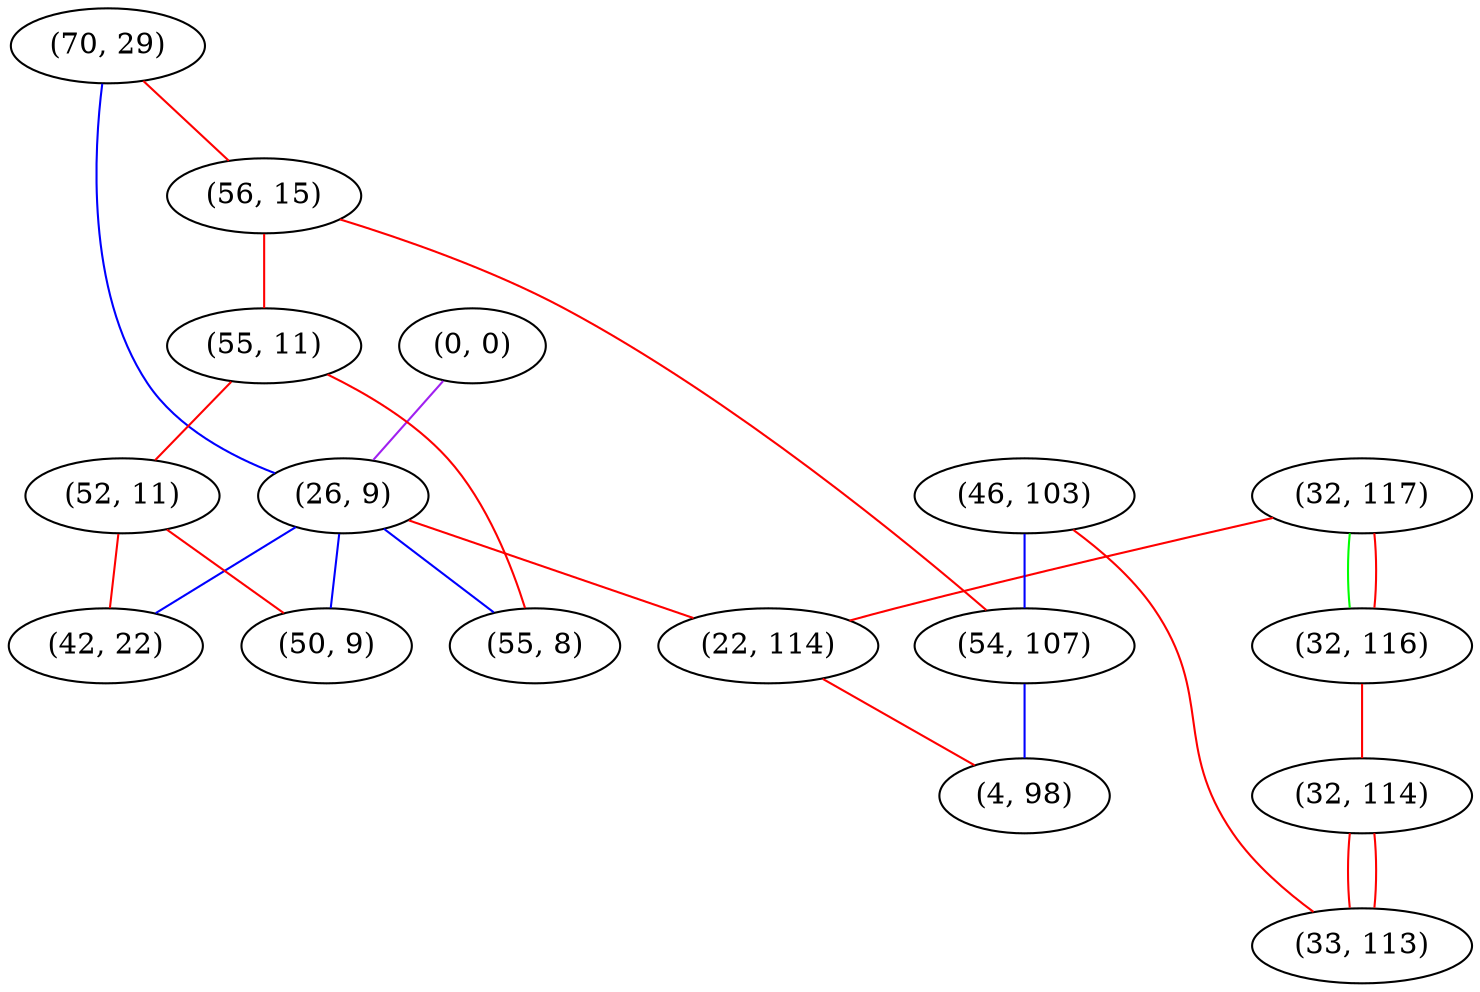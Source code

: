 graph "" {
"(0, 0)";
"(32, 117)";
"(70, 29)";
"(56, 15)";
"(32, 116)";
"(55, 11)";
"(46, 103)";
"(32, 114)";
"(26, 9)";
"(33, 113)";
"(22, 114)";
"(52, 11)";
"(50, 9)";
"(54, 107)";
"(4, 98)";
"(42, 22)";
"(55, 8)";
"(0, 0)" -- "(26, 9)"  [color=purple, key=0, weight=4];
"(32, 117)" -- "(22, 114)"  [color=red, key=0, weight=1];
"(32, 117)" -- "(32, 116)"  [color=green, key=0, weight=2];
"(32, 117)" -- "(32, 116)"  [color=red, key=1, weight=1];
"(70, 29)" -- "(26, 9)"  [color=blue, key=0, weight=3];
"(70, 29)" -- "(56, 15)"  [color=red, key=0, weight=1];
"(56, 15)" -- "(54, 107)"  [color=red, key=0, weight=1];
"(56, 15)" -- "(55, 11)"  [color=red, key=0, weight=1];
"(32, 116)" -- "(32, 114)"  [color=red, key=0, weight=1];
"(55, 11)" -- "(55, 8)"  [color=red, key=0, weight=1];
"(55, 11)" -- "(52, 11)"  [color=red, key=0, weight=1];
"(46, 103)" -- "(54, 107)"  [color=blue, key=0, weight=3];
"(46, 103)" -- "(33, 113)"  [color=red, key=0, weight=1];
"(32, 114)" -- "(33, 113)"  [color=red, key=0, weight=1];
"(32, 114)" -- "(33, 113)"  [color=red, key=1, weight=1];
"(26, 9)" -- "(55, 8)"  [color=blue, key=0, weight=3];
"(26, 9)" -- "(22, 114)"  [color=red, key=0, weight=1];
"(26, 9)" -- "(50, 9)"  [color=blue, key=0, weight=3];
"(26, 9)" -- "(42, 22)"  [color=blue, key=0, weight=3];
"(22, 114)" -- "(4, 98)"  [color=red, key=0, weight=1];
"(52, 11)" -- "(42, 22)"  [color=red, key=0, weight=1];
"(52, 11)" -- "(50, 9)"  [color=red, key=0, weight=1];
"(54, 107)" -- "(4, 98)"  [color=blue, key=0, weight=3];
}
